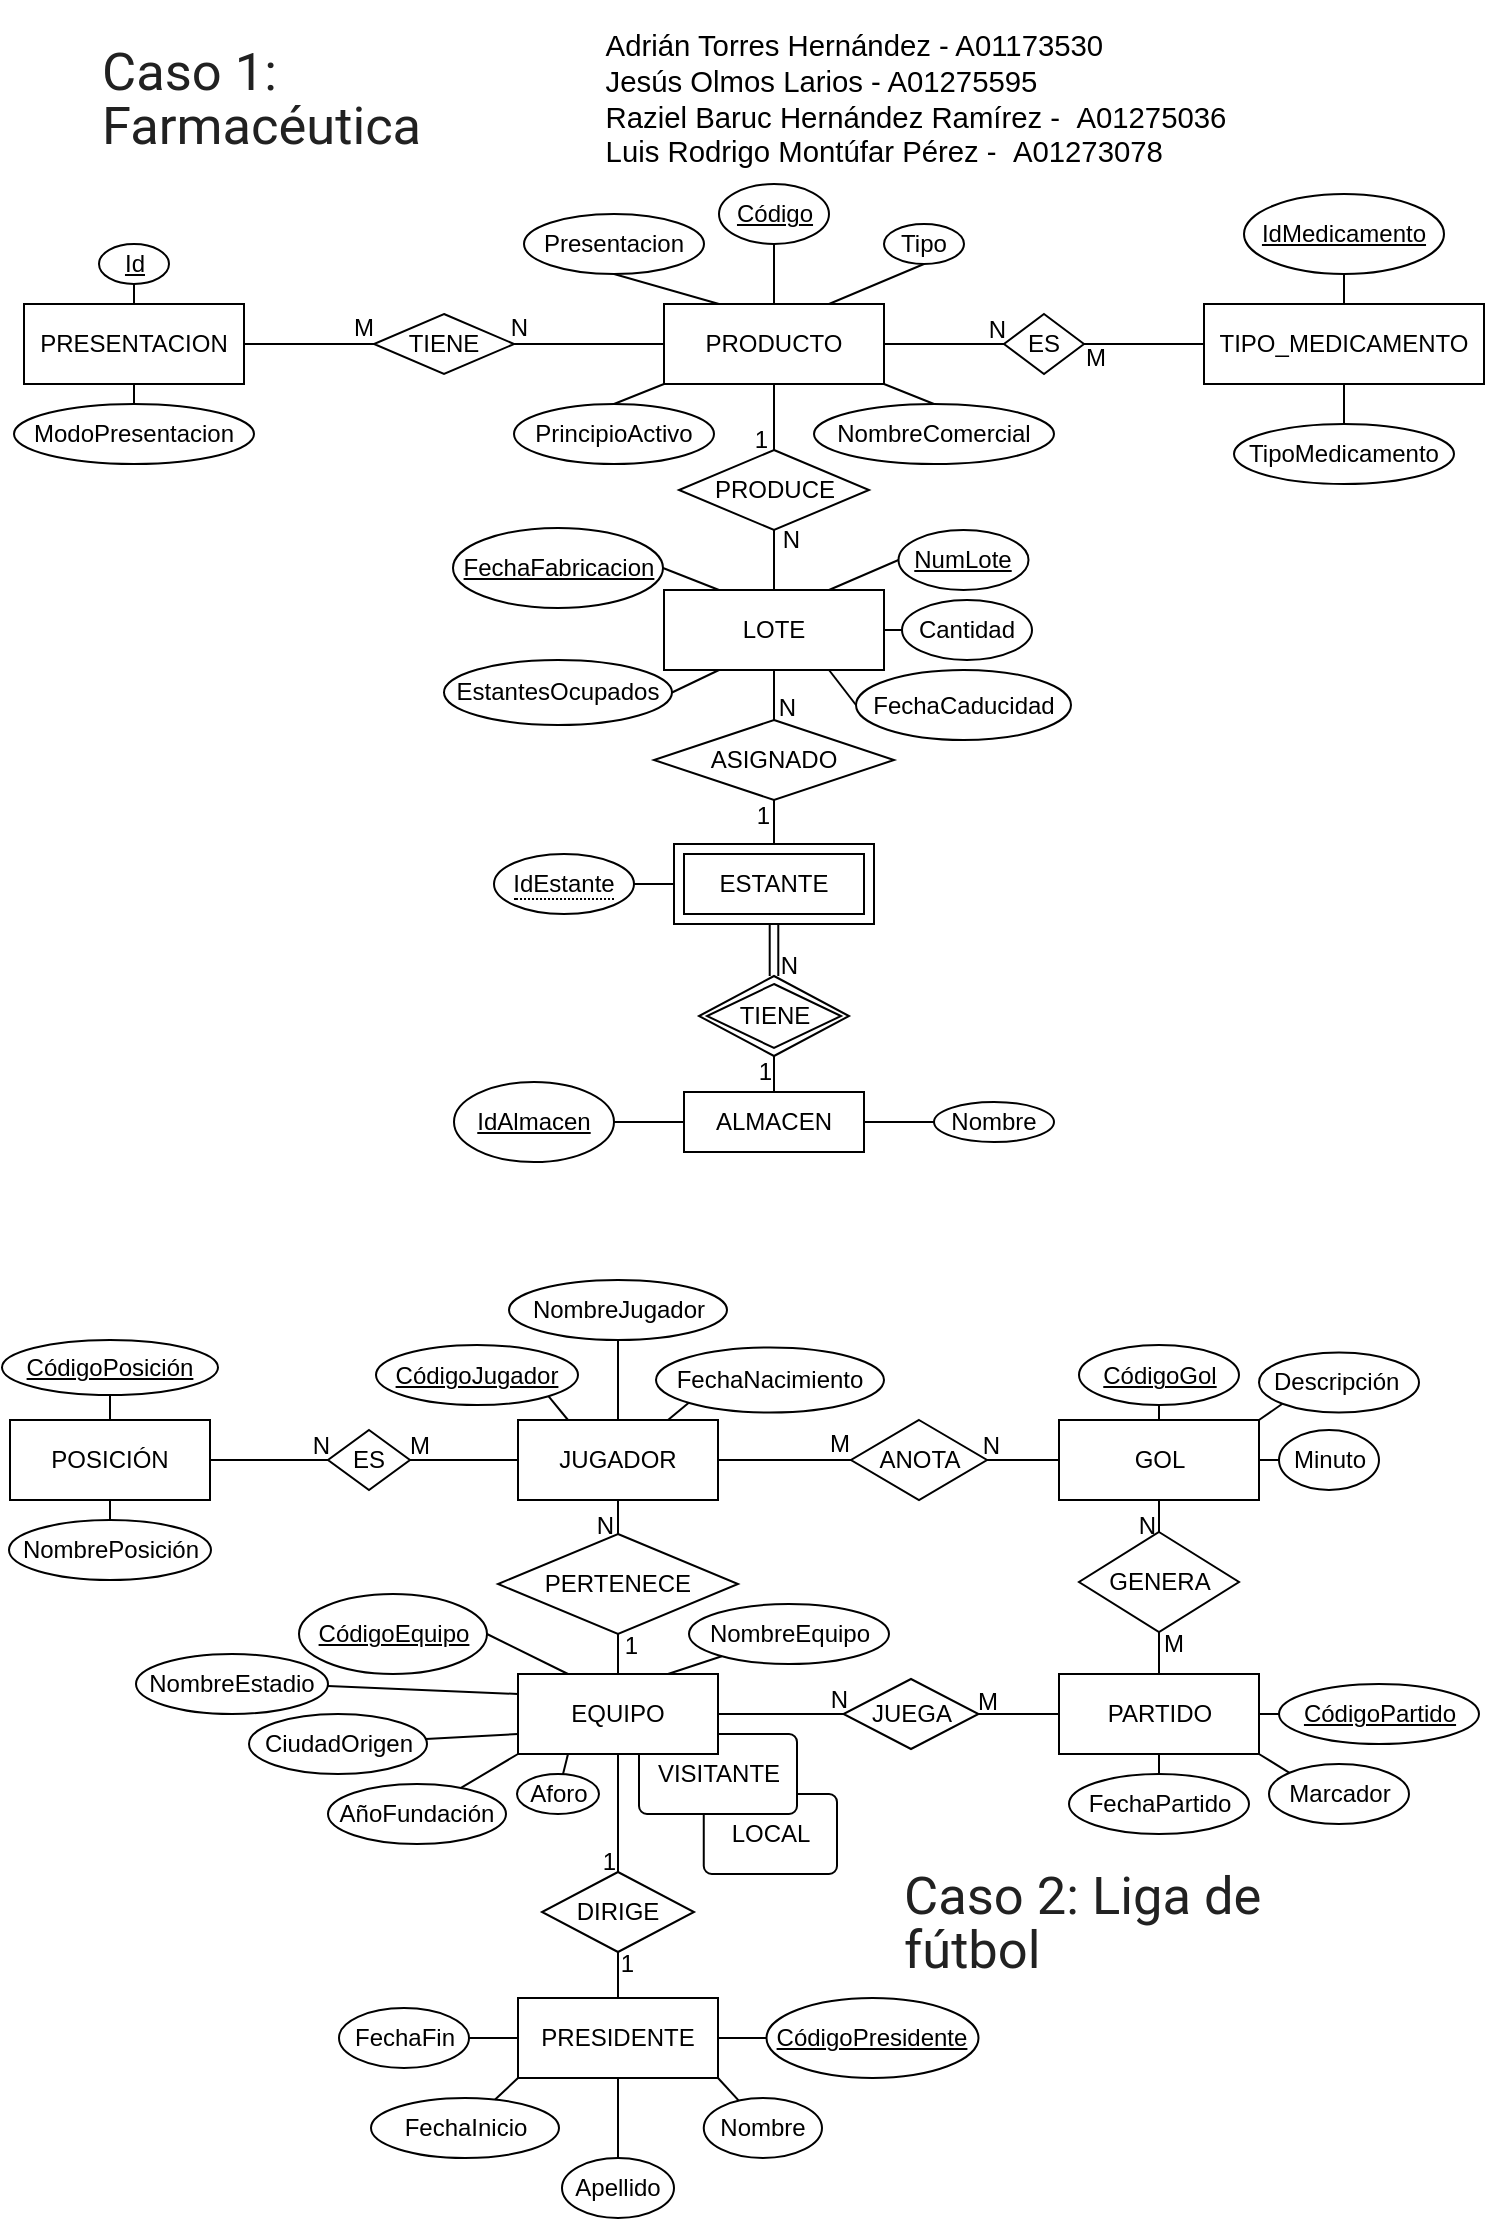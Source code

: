 <mxfile version="13.6.4" type="google"><diagram id="8RzpDoov2UgcV9FXRo8S" name="Page-1"><mxGraphModel dx="1038" dy="1668" grid="1" gridSize="10" guides="1" tooltips="1" connect="1" arrows="0" fold="1" page="1" pageScale="1" pageWidth="827" pageHeight="1169" math="0" shadow="0"><root><mxCell id="0"/><mxCell id="1" parent="0"/><mxCell id="X7XTIErCJnmXgpzxugfw-43" value="LOCAL" style="rounded=1;arcSize=10;whiteSpace=wrap;html=1;align=center;" parent="1" vertex="1"><mxGeometry x="390.88" y="-263" width="66.62" height="40" as="geometry"/></mxCell><mxCell id="X7XTIErCJnmXgpzxugfw-42" value="VISITANTE" style="rounded=1;arcSize=10;whiteSpace=wrap;html=1;align=center;" parent="1" vertex="1"><mxGeometry x="358.5" y="-293" width="79" height="40" as="geometry"/></mxCell><mxCell id="albP1lUsDx_Zmo5bZyzA-1" value="PRODUCTO" style="rounded=0;whiteSpace=wrap;html=1;" parent="1" vertex="1"><mxGeometry x="371" y="-1008" width="110" height="40" as="geometry"/></mxCell><mxCell id="albP1lUsDx_Zmo5bZyzA-2" value="LOTE" style="rounded=0;whiteSpace=wrap;html=1;" parent="1" vertex="1"><mxGeometry x="371" y="-865" width="110" height="40" as="geometry"/></mxCell><mxCell id="albP1lUsDx_Zmo5bZyzA-4" value="ALMACEN" style="rounded=0;whiteSpace=wrap;html=1;" parent="1" vertex="1"><mxGeometry x="381" y="-614" width="90" height="30" as="geometry"/></mxCell><mxCell id="albP1lUsDx_Zmo5bZyzA-5" value="Nombre" style="ellipse;whiteSpace=wrap;html=1;" parent="1" vertex="1"><mxGeometry x="506" y="-609" width="60" height="20" as="geometry"/></mxCell><mxCell id="4TUG1ZY0lkmwz1Xw8pVv-1" value="Código" style="ellipse;whiteSpace=wrap;html=1;align=center;fontStyle=4;" parent="1" vertex="1"><mxGeometry x="398.5" y="-1068" width="55" height="30" as="geometry"/></mxCell><mxCell id="4TUG1ZY0lkmwz1Xw8pVv-2" value="" style="endArrow=none;html=1;rounded=0;entryX=0.5;entryY=1;entryDx=0;entryDy=0;" parent="1" source="albP1lUsDx_Zmo5bZyzA-1" target="4TUG1ZY0lkmwz1Xw8pVv-1" edge="1"><mxGeometry relative="1" as="geometry"><mxPoint x="426" y="-1168" as="sourcePoint"/><mxPoint x="426" y="-1168" as="targetPoint"/></mxGeometry></mxCell><mxCell id="4TUG1ZY0lkmwz1Xw8pVv-3" value="Tipo" style="ellipse;whiteSpace=wrap;html=1;align=center;" parent="1" vertex="1"><mxGeometry x="481" y="-1048" width="40" height="20" as="geometry"/></mxCell><mxCell id="4TUG1ZY0lkmwz1Xw8pVv-5" value="" style="endArrow=none;html=1;rounded=0;entryX=0.75;entryY=0;entryDx=0;entryDy=0;exitX=0.5;exitY=1;exitDx=0;exitDy=0;exitPerimeter=0;" parent="1" source="4TUG1ZY0lkmwz1Xw8pVv-3" target="albP1lUsDx_Zmo5bZyzA-1" edge="1"><mxGeometry relative="1" as="geometry"><mxPoint x="501" y="-1018" as="sourcePoint"/><mxPoint x="661" y="-1018" as="targetPoint"/></mxGeometry></mxCell><mxCell id="4TUG1ZY0lkmwz1Xw8pVv-6" value="NombreComercial" style="ellipse;whiteSpace=wrap;html=1;align=center;" parent="1" vertex="1"><mxGeometry x="446" y="-958" width="120" height="30" as="geometry"/></mxCell><mxCell id="4TUG1ZY0lkmwz1Xw8pVv-7" value="PrincipioActivo" style="ellipse;whiteSpace=wrap;html=1;align=center;" parent="1" vertex="1"><mxGeometry x="296" y="-958" width="100" height="30" as="geometry"/></mxCell><mxCell id="4TUG1ZY0lkmwz1Xw8pVv-9" value="Presentacion" style="ellipse;whiteSpace=wrap;html=1;align=center;" parent="1" vertex="1"><mxGeometry x="301" y="-1053" width="90" height="30" as="geometry"/></mxCell><mxCell id="4TUG1ZY0lkmwz1Xw8pVv-11" value="" style="endArrow=none;html=1;rounded=0;exitX=0.5;exitY=1;exitDx=0;exitDy=0;entryX=0.25;entryY=0;entryDx=0;entryDy=0;" parent="1" source="4TUG1ZY0lkmwz1Xw8pVv-9" target="albP1lUsDx_Zmo5bZyzA-1" edge="1"><mxGeometry relative="1" as="geometry"><mxPoint x="301" y="-1008" as="sourcePoint"/><mxPoint x="461" y="-1008" as="targetPoint"/></mxGeometry></mxCell><mxCell id="albP1lUsDx_Zmo5bZyzA-8" value="FechaCaducidad" style="ellipse;whiteSpace=wrap;html=1;" parent="1" vertex="1"><mxGeometry x="467" y="-825" width="107.5" height="35" as="geometry"/></mxCell><mxCell id="4TUG1ZY0lkmwz1Xw8pVv-12" value="" style="endArrow=none;html=1;rounded=0;exitX=0.5;exitY=0;exitDx=0;exitDy=0;entryX=0;entryY=1;entryDx=0;entryDy=0;" parent="1" source="4TUG1ZY0lkmwz1Xw8pVv-7" target="albP1lUsDx_Zmo5bZyzA-1" edge="1"><mxGeometry relative="1" as="geometry"><mxPoint x="351" y="-828" as="sourcePoint"/><mxPoint x="511" y="-828" as="targetPoint"/></mxGeometry></mxCell><mxCell id="4TUG1ZY0lkmwz1Xw8pVv-13" value="" style="endArrow=none;html=1;rounded=0;entryX=0.5;entryY=0;entryDx=0;entryDy=0;exitX=1;exitY=1;exitDx=0;exitDy=0;" parent="1" source="albP1lUsDx_Zmo5bZyzA-1" target="4TUG1ZY0lkmwz1Xw8pVv-6" edge="1"><mxGeometry relative="1" as="geometry"><mxPoint x="481" y="-958" as="sourcePoint"/><mxPoint x="551" y="-858" as="targetPoint"/></mxGeometry></mxCell><mxCell id="4TUG1ZY0lkmwz1Xw8pVv-14" value="PRODUCE" style="shape=rhombus;perimeter=rhombusPerimeter;whiteSpace=wrap;html=1;align=center;" parent="1" vertex="1"><mxGeometry x="378.5" y="-935" width="95" height="40" as="geometry"/></mxCell><mxCell id="4TUG1ZY0lkmwz1Xw8pVv-15" value="" style="endArrow=none;html=1;rounded=0;exitX=0.5;exitY=1;exitDx=0;exitDy=0;entryX=0.5;entryY=0;entryDx=0;entryDy=0;" parent="1" source="albP1lUsDx_Zmo5bZyzA-1" target="4TUG1ZY0lkmwz1Xw8pVv-14" edge="1"><mxGeometry relative="1" as="geometry"><mxPoint x="621" y="-898" as="sourcePoint"/><mxPoint x="426" y="-928" as="targetPoint"/></mxGeometry></mxCell><mxCell id="4TUG1ZY0lkmwz1Xw8pVv-16" value="1" style="resizable=0;html=1;align=right;verticalAlign=bottom;" parent="4TUG1ZY0lkmwz1Xw8pVv-15" connectable="0" vertex="1"><mxGeometry x="1" relative="1" as="geometry"><mxPoint x="-3" y="3" as="offset"/></mxGeometry></mxCell><mxCell id="4TUG1ZY0lkmwz1Xw8pVv-17" value="" style="endArrow=none;html=1;rounded=0;exitX=0.5;exitY=0;exitDx=0;exitDy=0;entryX=0.5;entryY=1;entryDx=0;entryDy=0;" parent="1" source="albP1lUsDx_Zmo5bZyzA-2" target="4TUG1ZY0lkmwz1Xw8pVv-14" edge="1"><mxGeometry relative="1" as="geometry"><mxPoint x="341" y="-813" as="sourcePoint"/><mxPoint x="426" y="-890" as="targetPoint"/></mxGeometry></mxCell><mxCell id="4TUG1ZY0lkmwz1Xw8pVv-18" value="N" style="resizable=0;html=1;align=right;verticalAlign=bottom;" parent="4TUG1ZY0lkmwz1Xw8pVv-17" connectable="0" vertex="1"><mxGeometry x="1" relative="1" as="geometry"><mxPoint x="13" y="13.34" as="offset"/></mxGeometry></mxCell><mxCell id="4TUG1ZY0lkmwz1Xw8pVv-20" value="FechaFabricacion" style="ellipse;whiteSpace=wrap;html=1;align=center;fontStyle=4;" parent="1" vertex="1"><mxGeometry x="265.5" y="-896" width="105" height="40" as="geometry"/></mxCell><mxCell id="4TUG1ZY0lkmwz1Xw8pVv-21" value="NumLote" style="ellipse;whiteSpace=wrap;html=1;align=center;fontStyle=4;" parent="1" vertex="1"><mxGeometry x="488.25" y="-895" width="65" height="30" as="geometry"/></mxCell><mxCell id="4TUG1ZY0lkmwz1Xw8pVv-22" value="" style="endArrow=none;html=1;rounded=0;entryX=0.25;entryY=0;entryDx=0;entryDy=0;exitX=1;exitY=0.5;exitDx=0;exitDy=0;" parent="1" source="4TUG1ZY0lkmwz1Xw8pVv-20" target="albP1lUsDx_Zmo5bZyzA-2" edge="1"><mxGeometry relative="1" as="geometry"><mxPoint x="171" y="-895" as="sourcePoint"/><mxPoint x="331" y="-895" as="targetPoint"/></mxGeometry></mxCell><mxCell id="4TUG1ZY0lkmwz1Xw8pVv-23" value="" style="endArrow=none;html=1;rounded=0;entryX=0;entryY=0.5;entryDx=0;entryDy=0;exitX=0.75;exitY=0;exitDx=0;exitDy=0;" parent="1" source="albP1lUsDx_Zmo5bZyzA-2" target="4TUG1ZY0lkmwz1Xw8pVv-21" edge="1"><mxGeometry relative="1" as="geometry"><mxPoint x="221" y="-915" as="sourcePoint"/><mxPoint x="381" y="-915" as="targetPoint"/></mxGeometry></mxCell><mxCell id="4TUG1ZY0lkmwz1Xw8pVv-24" value="Cantidad" style="ellipse;whiteSpace=wrap;html=1;align=center;" parent="1" vertex="1"><mxGeometry x="490" y="-860" width="65" height="30" as="geometry"/></mxCell><mxCell id="4TUG1ZY0lkmwz1Xw8pVv-26" value="" style="endArrow=none;html=1;rounded=0;entryX=1;entryY=0.5;entryDx=0;entryDy=0;exitX=0;exitY=0.5;exitDx=0;exitDy=0;" parent="1" source="4TUG1ZY0lkmwz1Xw8pVv-24" target="albP1lUsDx_Zmo5bZyzA-2" edge="1"><mxGeometry relative="1" as="geometry"><mxPoint x="81" y="-815" as="sourcePoint"/><mxPoint x="241" y="-815" as="targetPoint"/></mxGeometry></mxCell><mxCell id="4TUG1ZY0lkmwz1Xw8pVv-27" value="" style="endArrow=none;html=1;rounded=0;exitX=0.75;exitY=1;exitDx=0;exitDy=0;entryX=0;entryY=0.5;entryDx=0;entryDy=0;" parent="1" source="albP1lUsDx_Zmo5bZyzA-2" target="albP1lUsDx_Zmo5bZyzA-8" edge="1"><mxGeometry relative="1" as="geometry"><mxPoint x="171" y="-765" as="sourcePoint"/><mxPoint x="541" y="-805" as="targetPoint"/></mxGeometry></mxCell><mxCell id="4TUG1ZY0lkmwz1Xw8pVv-28" value="ASIGNADO" style="shape=rhombus;perimeter=rhombusPerimeter;whiteSpace=wrap;html=1;align=center;" parent="1" vertex="1"><mxGeometry x="366" y="-800" width="120" height="40" as="geometry"/></mxCell><mxCell id="4TUG1ZY0lkmwz1Xw8pVv-31" value="" style="endArrow=none;html=1;rounded=0;strokeColor=#000000;exitX=0.5;exitY=0;exitDx=0;exitDy=0;entryX=0.5;entryY=1;entryDx=0;entryDy=0;" parent="1" source="albP1lUsDx_Zmo5bZyzA-4" target="4TUG1ZY0lkmwz1Xw8pVv-60" edge="1"><mxGeometry relative="1" as="geometry"><mxPoint x="251" y="-969" as="sourcePoint"/><mxPoint x="426" y="-709" as="targetPoint"/></mxGeometry></mxCell><mxCell id="4TUG1ZY0lkmwz1Xw8pVv-32" value="1" style="resizable=0;html=1;align=right;verticalAlign=bottom;" parent="4TUG1ZY0lkmwz1Xw8pVv-31" connectable="0" vertex="1"><mxGeometry x="1" relative="1" as="geometry"><mxPoint x="-1" y="16" as="offset"/></mxGeometry></mxCell><mxCell id="4TUG1ZY0lkmwz1Xw8pVv-33" value="" style="endArrow=none;html=1;rounded=0;strokeColor=#000000;entryX=0.5;entryY=0;entryDx=0;entryDy=0;exitX=0.5;exitY=1;exitDx=0;exitDy=0;" parent="1" source="albP1lUsDx_Zmo5bZyzA-2" target="4TUG1ZY0lkmwz1Xw8pVv-28" edge="1"><mxGeometry relative="1" as="geometry"><mxPoint x="141" y="-741" as="sourcePoint"/><mxPoint x="426" y="-791" as="targetPoint"/></mxGeometry></mxCell><mxCell id="4TUG1ZY0lkmwz1Xw8pVv-34" value="N" style="resizable=0;html=1;align=right;verticalAlign=bottom;" parent="4TUG1ZY0lkmwz1Xw8pVv-33" connectable="0" vertex="1"><mxGeometry x="1" relative="1" as="geometry"><mxPoint x="11" y="2" as="offset"/></mxGeometry></mxCell><mxCell id="albP1lUsDx_Zmo5bZyzA-13" value="" style="endArrow=none;html=1;entryX=1;entryY=0.5;entryDx=0;entryDy=0;exitX=0;exitY=0.5;exitDx=0;exitDy=0;" parent="1" source="albP1lUsDx_Zmo5bZyzA-5" target="albP1lUsDx_Zmo5bZyzA-4" edge="1"><mxGeometry width="50" height="50" relative="1" as="geometry"><mxPoint x="301" y="-609" as="sourcePoint"/><mxPoint x="351" y="-659" as="targetPoint"/></mxGeometry></mxCell><mxCell id="albP1lUsDx_Zmo5bZyzA-15" value="" style="endArrow=none;html=1;entryX=1;entryY=0.5;entryDx=0;entryDy=0;exitX=0;exitY=0.5;exitDx=0;exitDy=0;" parent="1" source="albP1lUsDx_Zmo5bZyzA-4" target="4TUG1ZY0lkmwz1Xw8pVv-35" edge="1"><mxGeometry width="50" height="50" relative="1" as="geometry"><mxPoint x="361" y="-599" as="sourcePoint"/><mxPoint x="571" y="-649" as="targetPoint"/></mxGeometry></mxCell><mxCell id="4TUG1ZY0lkmwz1Xw8pVv-35" value="IdAlmacen" style="ellipse;whiteSpace=wrap;html=1;align=center;fontStyle=4;" parent="1" vertex="1"><mxGeometry x="266" y="-619" width="80" height="40" as="geometry"/></mxCell><mxCell id="4TUG1ZY0lkmwz1Xw8pVv-36" value="" style="endArrow=none;html=1;rounded=0;strokeColor=#000000;entryX=0.25;entryY=1;entryDx=0;entryDy=0;exitX=1;exitY=0.5;exitDx=0;exitDy=0;" parent="1" source="4TUG1ZY0lkmwz1Xw8pVv-37" target="albP1lUsDx_Zmo5bZyzA-2" edge="1"><mxGeometry relative="1" as="geometry"><mxPoint x="291" y="-710" as="sourcePoint"/><mxPoint x="361" y="-715" as="targetPoint"/></mxGeometry></mxCell><mxCell id="4TUG1ZY0lkmwz1Xw8pVv-37" value="EstantesOcupados" style="ellipse;whiteSpace=wrap;html=1;align=center;" parent="1" vertex="1"><mxGeometry x="261" y="-830" width="114" height="32.5" as="geometry"/></mxCell><mxCell id="albP1lUsDx_Zmo5bZyzA-19" value="TIPO_MEDICAMENTO" style="rounded=0;whiteSpace=wrap;html=1;" parent="1" vertex="1"><mxGeometry x="641" y="-1008" width="140" height="40" as="geometry"/></mxCell><mxCell id="albP1lUsDx_Zmo5bZyzA-20" value="PRESENTACION" style="rounded=0;whiteSpace=wrap;html=1;" parent="1" vertex="1"><mxGeometry x="51" y="-1008" width="110" height="40" as="geometry"/></mxCell><mxCell id="4TUG1ZY0lkmwz1Xw8pVv-38" value="TIENE" style="shape=rhombus;perimeter=rhombusPerimeter;whiteSpace=wrap;html=1;align=center;" parent="1" vertex="1"><mxGeometry x="226" y="-1003" width="70" height="30" as="geometry"/></mxCell><mxCell id="4TUG1ZY0lkmwz1Xw8pVv-39" value="ES" style="shape=rhombus;perimeter=rhombusPerimeter;whiteSpace=wrap;html=1;align=center;" parent="1" vertex="1"><mxGeometry x="541" y="-1003" width="40" height="30" as="geometry"/></mxCell><mxCell id="4TUG1ZY0lkmwz1Xw8pVv-47" style="edgeStyle=none;rounded=0;orthogonalLoop=1;jettySize=auto;html=1;exitX=0.5;exitY=1;exitDx=0;exitDy=0;entryX=0.5;entryY=0;entryDx=0;entryDy=0;endArrow=none;endFill=0;strokeColor=#000000;" parent="1" source="4TUG1ZY0lkmwz1Xw8pVv-44" target="albP1lUsDx_Zmo5bZyzA-19" edge="1"><mxGeometry relative="1" as="geometry"/></mxCell><mxCell id="4TUG1ZY0lkmwz1Xw8pVv-44" value="IdMedicamento" style="ellipse;whiteSpace=wrap;html=1;align=center;fontStyle=4;" parent="1" vertex="1"><mxGeometry x="661" y="-1063" width="100" height="40" as="geometry"/></mxCell><mxCell id="4TUG1ZY0lkmwz1Xw8pVv-46" style="edgeStyle=none;rounded=0;orthogonalLoop=1;jettySize=auto;html=1;exitX=0.5;exitY=0;exitDx=0;exitDy=0;entryX=0.5;entryY=1;entryDx=0;entryDy=0;endArrow=none;endFill=0;strokeColor=#000000;" parent="1" source="4TUG1ZY0lkmwz1Xw8pVv-45" target="albP1lUsDx_Zmo5bZyzA-19" edge="1"><mxGeometry relative="1" as="geometry"/></mxCell><mxCell id="4TUG1ZY0lkmwz1Xw8pVv-45" value="TipoMedicamento" style="ellipse;whiteSpace=wrap;html=1;align=center;" parent="1" vertex="1"><mxGeometry x="656" y="-948" width="110" height="30" as="geometry"/></mxCell><mxCell id="4TUG1ZY0lkmwz1Xw8pVv-48" value="" style="endArrow=none;html=1;rounded=0;strokeColor=#000000;exitX=1;exitY=0.5;exitDx=0;exitDy=0;entryX=0;entryY=0.5;entryDx=0;entryDy=0;" parent="1" source="albP1lUsDx_Zmo5bZyzA-1" target="4TUG1ZY0lkmwz1Xw8pVv-39" edge="1"><mxGeometry relative="1" as="geometry"><mxPoint x="531" y="-1058" as="sourcePoint"/><mxPoint x="691" y="-1058" as="targetPoint"/></mxGeometry></mxCell><mxCell id="4TUG1ZY0lkmwz1Xw8pVv-49" value="N" style="resizable=0;html=1;align=right;verticalAlign=bottom;" parent="4TUG1ZY0lkmwz1Xw8pVv-48" connectable="0" vertex="1"><mxGeometry x="1" relative="1" as="geometry"><mxPoint x="1" y="1" as="offset"/></mxGeometry></mxCell><mxCell id="4TUG1ZY0lkmwz1Xw8pVv-50" value="" style="endArrow=none;html=1;rounded=0;strokeColor=#000000;entryX=1;entryY=0.5;entryDx=0;entryDy=0;exitX=0;exitY=0.5;exitDx=0;exitDy=0;" parent="1" source="albP1lUsDx_Zmo5bZyzA-19" target="4TUG1ZY0lkmwz1Xw8pVv-39" edge="1"><mxGeometry relative="1" as="geometry"><mxPoint x="581" y="-888" as="sourcePoint"/><mxPoint x="741" y="-888" as="targetPoint"/></mxGeometry></mxCell><mxCell id="4TUG1ZY0lkmwz1Xw8pVv-51" value="M" style="resizable=0;html=1;align=right;verticalAlign=bottom;" parent="4TUG1ZY0lkmwz1Xw8pVv-50" connectable="0" vertex="1"><mxGeometry x="1" relative="1" as="geometry"><mxPoint x="11" y="15" as="offset"/></mxGeometry></mxCell><mxCell id="4TUG1ZY0lkmwz1Xw8pVv-59" style="edgeStyle=none;rounded=0;orthogonalLoop=1;jettySize=auto;html=1;exitX=0.5;exitY=1;exitDx=0;exitDy=0;entryX=0.5;entryY=0;entryDx=0;entryDy=0;endArrow=none;endFill=0;strokeColor=#000000;" parent="1" source="4TUG1ZY0lkmwz1Xw8pVv-52" target="albP1lUsDx_Zmo5bZyzA-20" edge="1"><mxGeometry relative="1" as="geometry"/></mxCell><mxCell id="4TUG1ZY0lkmwz1Xw8pVv-52" value="Id" style="ellipse;whiteSpace=wrap;html=1;align=center;fontStyle=4;" parent="1" vertex="1"><mxGeometry x="88.5" y="-1038" width="35" height="20" as="geometry"/></mxCell><mxCell id="4TUG1ZY0lkmwz1Xw8pVv-58" style="edgeStyle=none;rounded=0;orthogonalLoop=1;jettySize=auto;html=1;exitX=0.5;exitY=0;exitDx=0;exitDy=0;entryX=0.5;entryY=1;entryDx=0;entryDy=0;endArrow=none;endFill=0;strokeColor=#000000;" parent="1" source="4TUG1ZY0lkmwz1Xw8pVv-53" target="albP1lUsDx_Zmo5bZyzA-20" edge="1"><mxGeometry relative="1" as="geometry"/></mxCell><mxCell id="4TUG1ZY0lkmwz1Xw8pVv-53" value="ModoPresentacion" style="ellipse;whiteSpace=wrap;html=1;align=center;" parent="1" vertex="1"><mxGeometry x="46" y="-958" width="120" height="30" as="geometry"/></mxCell><mxCell id="4TUG1ZY0lkmwz1Xw8pVv-54" value="" style="endArrow=none;html=1;rounded=0;strokeColor=#000000;exitX=1;exitY=0.5;exitDx=0;exitDy=0;entryX=0;entryY=0.5;entryDx=0;entryDy=0;" parent="1" source="albP1lUsDx_Zmo5bZyzA-20" target="4TUG1ZY0lkmwz1Xw8pVv-38" edge="1"><mxGeometry relative="1" as="geometry"><mxPoint x="191" y="-1058" as="sourcePoint"/><mxPoint x="351" y="-1058" as="targetPoint"/></mxGeometry></mxCell><mxCell id="4TUG1ZY0lkmwz1Xw8pVv-55" value="M" style="resizable=0;html=1;align=right;verticalAlign=bottom;" parent="4TUG1ZY0lkmwz1Xw8pVv-54" connectable="0" vertex="1"><mxGeometry x="1" relative="1" as="geometry"/></mxCell><mxCell id="4TUG1ZY0lkmwz1Xw8pVv-56" value="" style="endArrow=none;html=1;rounded=0;strokeColor=#000000;entryX=1;entryY=0.5;entryDx=0;entryDy=0;exitX=0;exitY=0.5;exitDx=0;exitDy=0;" parent="1" source="albP1lUsDx_Zmo5bZyzA-1" target="4TUG1ZY0lkmwz1Xw8pVv-38" edge="1"><mxGeometry relative="1" as="geometry"><mxPoint x="151" y="-878" as="sourcePoint"/><mxPoint x="311" y="-878" as="targetPoint"/></mxGeometry></mxCell><mxCell id="4TUG1ZY0lkmwz1Xw8pVv-57" value="N" style="resizable=0;html=1;align=right;verticalAlign=bottom;" parent="4TUG1ZY0lkmwz1Xw8pVv-56" connectable="0" vertex="1"><mxGeometry x="1" relative="1" as="geometry"><mxPoint x="7" as="offset"/></mxGeometry></mxCell><mxCell id="4TUG1ZY0lkmwz1Xw8pVv-60" value="TIENE" style="shape=rhombus;double=1;perimeter=rhombusPerimeter;whiteSpace=wrap;html=1;align=center;" parent="1" vertex="1"><mxGeometry x="388.5" y="-672" width="75" height="40" as="geometry"/></mxCell><mxCell id="4TUG1ZY0lkmwz1Xw8pVv-61" value="ESTANTE" style="shape=ext;margin=3;double=1;whiteSpace=wrap;html=1;align=center;" parent="1" vertex="1"><mxGeometry x="376" y="-738" width="100" height="40" as="geometry"/></mxCell><mxCell id="4TUG1ZY0lkmwz1Xw8pVv-62" value="" style="shape=link;html=1;rounded=0;endArrow=none;endFill=0;strokeColor=#000000;width=-4.286;entryX=0.5;entryY=0;entryDx=0;entryDy=0;exitX=0.5;exitY=1;exitDx=0;exitDy=0;" parent="1" source="4TUG1ZY0lkmwz1Xw8pVv-61" target="4TUG1ZY0lkmwz1Xw8pVv-60" edge="1"><mxGeometry relative="1" as="geometry"><mxPoint x="291" y="-719" as="sourcePoint"/><mxPoint x="451" y="-719" as="targetPoint"/></mxGeometry></mxCell><mxCell id="4TUG1ZY0lkmwz1Xw8pVv-63" value="N" style="resizable=0;html=1;align=right;verticalAlign=bottom;" parent="4TUG1ZY0lkmwz1Xw8pVv-62" connectable="0" vertex="1"><mxGeometry x="1" relative="1" as="geometry"><mxPoint x="12" y="3" as="offset"/></mxGeometry></mxCell><mxCell id="4TUG1ZY0lkmwz1Xw8pVv-65" style="edgeStyle=none;rounded=0;orthogonalLoop=1;jettySize=auto;html=1;exitX=1;exitY=0.5;exitDx=0;exitDy=0;entryX=0;entryY=0.5;entryDx=0;entryDy=0;endArrow=none;endFill=0;strokeColor=#000000;" parent="1" source="4TUG1ZY0lkmwz1Xw8pVv-64" target="4TUG1ZY0lkmwz1Xw8pVv-61" edge="1"><mxGeometry relative="1" as="geometry"/></mxCell><mxCell id="4TUG1ZY0lkmwz1Xw8pVv-64" value="&lt;span style=&quot;border-bottom: 1px dotted&quot;&gt;IdEstante&lt;/span&gt;" style="ellipse;whiteSpace=wrap;html=1;align=center;" parent="1" vertex="1"><mxGeometry x="286" y="-733" width="70" height="30" as="geometry"/></mxCell><mxCell id="4TUG1ZY0lkmwz1Xw8pVv-66" value="" style="endArrow=none;html=1;rounded=0;strokeColor=#000000;entryX=0.5;entryY=1;entryDx=0;entryDy=0;exitX=0.5;exitY=0;exitDx=0;exitDy=0;" parent="1" source="4TUG1ZY0lkmwz1Xw8pVv-61" target="4TUG1ZY0lkmwz1Xw8pVv-28" edge="1"><mxGeometry relative="1" as="geometry"><mxPoint x="211" y="-711" as="sourcePoint"/><mxPoint x="371" y="-711" as="targetPoint"/></mxGeometry></mxCell><mxCell id="4TUG1ZY0lkmwz1Xw8pVv-67" value="1" style="resizable=0;html=1;align=right;verticalAlign=bottom;" parent="4TUG1ZY0lkmwz1Xw8pVv-66" connectable="0" vertex="1"><mxGeometry x="1" relative="1" as="geometry"><mxPoint x="-2" y="16" as="offset"/></mxGeometry></mxCell><mxCell id="bKbO9nr1Ho3Sxw-mUZDb-1" value="&lt;h5 style=&quot;box-sizing: inherit ; font-weight: 400 ; line-height: 27.06px ; font-size: 1.64rem ; margin: 0.82rem 0px 0.656rem ; color: rgba(0 , 0 , 0 , 0.87) ; font-family: &amp;#34;roboto&amp;#34; , sans-serif ; text-align: left&quot;&gt;&lt;span style=&quot;box-sizing: inherit&quot;&gt;Caso 1: Farmacéutica&lt;/span&gt;&lt;/h5&gt;&lt;div&gt;&lt;span style=&quot;box-sizing: inherit&quot;&gt;&lt;br&gt;&lt;/span&gt;&lt;/div&gt;" style="text;html=1;strokeColor=none;fillColor=none;align=center;verticalAlign=middle;whiteSpace=wrap;rounded=0;" parent="1" vertex="1"><mxGeometry x="88.5" y="-1140" width="252.5" height="70" as="geometry"/></mxCell><mxCell id="bKbO9nr1Ho3Sxw-mUZDb-2" value="&lt;h5 style=&quot;box-sizing: inherit ; font-weight: 400 ; line-height: 27.06px ; font-size: 1.64rem ; margin: 0.82rem 0px 0.656rem ; color: rgba(0 , 0 , 0 , 0.87) ; font-family: &amp;#34;roboto&amp;#34; , sans-serif ; text-align: left&quot;&gt;&lt;span style=&quot;box-sizing: inherit&quot;&gt;Caso 2: Liga de fútbol&lt;/span&gt;&lt;/h5&gt;&lt;div&gt;&lt;span style=&quot;box-sizing: inherit&quot;&gt;&lt;br&gt;&lt;/span&gt;&lt;/div&gt;" style="text;html=1;strokeColor=none;fillColor=none;align=center;verticalAlign=middle;whiteSpace=wrap;rounded=0;" parent="1" vertex="1"><mxGeometry x="490" y="-238" width="200" height="90" as="geometry"/></mxCell><mxCell id="bKbO9nr1Ho3Sxw-mUZDb-3" value="&lt;div style=&quot;text-align: justify&quot;&gt;&lt;span style=&quot;background-color: transparent ; font-family: &amp;#34;arial&amp;#34; ; font-size: 11pt&quot;&gt;Adrián Torres Hernández - A01173530&lt;/span&gt;&lt;/div&gt;&lt;span id=&quot;docs-internal-guid-35793b9d-7fff-d126-7cf9-952538b5cbe7&quot;&gt;&lt;div style=&quot;text-align: justify&quot;&gt;&lt;span style=&quot;background-color: transparent ; font-family: &amp;#34;arial&amp;#34; ; font-size: 11pt&quot;&gt;Jesús Olmos Larios - A01275595&lt;/span&gt;&lt;/div&gt;&lt;span style=&quot;font-size: 11pt ; font-family: &amp;#34;arial&amp;#34; ; background-color: transparent ; vertical-align: baseline&quot;&gt;&lt;div style=&quot;text-align: justify&quot;&gt;&lt;span style=&quot;background-color: transparent ; font-size: 11pt&quot;&gt;Raziel Baruc Hernández Ramírez -&amp;nbsp;&amp;nbsp;A01275036&lt;/span&gt;&lt;/div&gt;&lt;div style=&quot;text-align: justify&quot;&gt;&lt;span style=&quot;background-color: transparent ; font-size: 11pt&quot;&gt;Luis Rodrigo Montúfar Pérez -&amp;nbsp;&amp;nbsp;A01273078&amp;nbsp;&amp;nbsp;&lt;/span&gt;&lt;/div&gt;&lt;/span&gt;&lt;/span&gt;" style="text;html=1;strokeColor=none;fillColor=none;align=center;verticalAlign=middle;whiteSpace=wrap;rounded=0;" parent="1" vertex="1"><mxGeometry x="280" y="-1160" width="434" height="100" as="geometry"/></mxCell><mxCell id="bKbO9nr1Ho3Sxw-mUZDb-5" value="JUGADOR" style="whiteSpace=wrap;html=1;align=center;" parent="1" vertex="1"><mxGeometry x="298" y="-450" width="100" height="40" as="geometry"/></mxCell><mxCell id="bKbO9nr1Ho3Sxw-mUZDb-6" value="PARTIDO" style="whiteSpace=wrap;html=1;align=center;" parent="1" vertex="1"><mxGeometry x="568.5" y="-323" width="100" height="40" as="geometry"/></mxCell><mxCell id="bKbO9nr1Ho3Sxw-mUZDb-7" value="PRESIDENTE" style="whiteSpace=wrap;html=1;align=center;" parent="1" vertex="1"><mxGeometry x="298" y="-161" width="100" height="40" as="geometry"/></mxCell><mxCell id="bKbO9nr1Ho3Sxw-mUZDb-8" value="EQUIPO" style="whiteSpace=wrap;html=1;align=center;" parent="1" vertex="1"><mxGeometry x="298" y="-323" width="100" height="40" as="geometry"/></mxCell><mxCell id="X7XTIErCJnmXgpzxugfw-1" value="NombreJugador" style="ellipse;whiteSpace=wrap;html=1;align=center;" parent="1" vertex="1"><mxGeometry x="293.5" y="-520" width="109" height="30" as="geometry"/></mxCell><mxCell id="X7XTIErCJnmXgpzxugfw-2" value="FechaNacimiento" style="ellipse;whiteSpace=wrap;html=1;align=center;" parent="1" vertex="1"><mxGeometry x="367" y="-486.25" width="114" height="32.5" as="geometry"/></mxCell><mxCell id="X7XTIErCJnmXgpzxugfw-3" value="POSICIÓN" style="whiteSpace=wrap;html=1;align=center;" parent="1" vertex="1"><mxGeometry x="44" y="-450" width="100" height="40" as="geometry"/></mxCell><mxCell id="X7XTIErCJnmXgpzxugfw-4" value="ES" style="shape=rhombus;perimeter=rhombusPerimeter;whiteSpace=wrap;html=1;align=center;" parent="1" vertex="1"><mxGeometry x="203" y="-445" width="41" height="30" as="geometry"/></mxCell><mxCell id="bKbO9nr1Ho3Sxw-mUZDb-9" value="GOL" style="whiteSpace=wrap;html=1;align=center;" parent="1" vertex="1"><mxGeometry x="568.5" y="-450" width="100" height="40" as="geometry"/></mxCell><mxCell id="X7XTIErCJnmXgpzxugfw-5" value="" style="endArrow=none;html=1;rounded=0;entryX=0;entryY=0.5;entryDx=0;entryDy=0;exitX=1;exitY=0.5;exitDx=0;exitDy=0;" parent="1" source="X7XTIErCJnmXgpzxugfw-3" target="X7XTIErCJnmXgpzxugfw-4" edge="1"><mxGeometry relative="1" as="geometry"><mxPoint x="108" y="-370" as="sourcePoint"/><mxPoint x="268" y="-370" as="targetPoint"/></mxGeometry></mxCell><mxCell id="X7XTIErCJnmXgpzxugfw-6" value="N" style="resizable=0;html=1;align=right;verticalAlign=bottom;" parent="X7XTIErCJnmXgpzxugfw-5" connectable="0" vertex="1"><mxGeometry x="1" relative="1" as="geometry"><mxPoint x="1" y="1" as="offset"/></mxGeometry></mxCell><mxCell id="X7XTIErCJnmXgpzxugfw-9" value="" style="endArrow=none;html=1;rounded=0;entryX=1;entryY=0.5;entryDx=0;entryDy=0;exitX=0;exitY=0.5;exitDx=0;exitDy=0;" parent="1" source="bKbO9nr1Ho3Sxw-mUZDb-5" target="X7XTIErCJnmXgpzxugfw-4" edge="1"><mxGeometry relative="1" as="geometry"><mxPoint x="118" y="-390" as="sourcePoint"/><mxPoint x="278" y="-390" as="targetPoint"/></mxGeometry></mxCell><mxCell id="X7XTIErCJnmXgpzxugfw-10" value="M" style="resizable=0;html=1;align=right;verticalAlign=bottom;" parent="X7XTIErCJnmXgpzxugfw-9" connectable="0" vertex="1"><mxGeometry x="1" relative="1" as="geometry"><mxPoint x="10" y="1" as="offset"/></mxGeometry></mxCell><mxCell id="X7XTIErCJnmXgpzxugfw-11" value="CódigoJugador" style="ellipse;whiteSpace=wrap;html=1;align=center;fontStyle=4;" parent="1" vertex="1"><mxGeometry x="227" y="-487.5" width="101" height="30" as="geometry"/></mxCell><mxCell id="X7XTIErCJnmXgpzxugfw-13" value="" style="endArrow=none;html=1;rounded=0;entryX=1;entryY=1;entryDx=0;entryDy=0;exitX=0.25;exitY=0;exitDx=0;exitDy=0;" parent="1" source="bKbO9nr1Ho3Sxw-mUZDb-5" target="X7XTIErCJnmXgpzxugfw-11" edge="1"><mxGeometry relative="1" as="geometry"><mxPoint x="128" y="-320" as="sourcePoint"/><mxPoint x="288" y="-320" as="targetPoint"/></mxGeometry></mxCell><mxCell id="X7XTIErCJnmXgpzxugfw-14" value="" style="endArrow=none;html=1;rounded=0;entryX=0.5;entryY=1;entryDx=0;entryDy=0;exitX=0.5;exitY=0;exitDx=0;exitDy=0;" parent="1" source="bKbO9nr1Ho3Sxw-mUZDb-5" target="X7XTIErCJnmXgpzxugfw-1" edge="1"><mxGeometry relative="1" as="geometry"><mxPoint x="258" y="-370" as="sourcePoint"/><mxPoint x="418" y="-370" as="targetPoint"/></mxGeometry></mxCell><mxCell id="X7XTIErCJnmXgpzxugfw-15" value="" style="endArrow=none;html=1;rounded=0;entryX=0;entryY=1;entryDx=0;entryDy=0;exitX=0.75;exitY=0;exitDx=0;exitDy=0;" parent="1" source="bKbO9nr1Ho3Sxw-mUZDb-5" target="X7XTIErCJnmXgpzxugfw-2" edge="1"><mxGeometry relative="1" as="geometry"><mxPoint x="198" y="-370" as="sourcePoint"/><mxPoint x="358" y="-370" as="targetPoint"/></mxGeometry></mxCell><mxCell id="bKbO9nr1Ho3Sxw-mUZDb-12" value="NombreEquipo" style="ellipse;whiteSpace=wrap;html=1;align=center;" parent="1" vertex="1"><mxGeometry x="383.5" y="-358" width="100" height="30" as="geometry"/></mxCell><mxCell id="bKbO9nr1Ho3Sxw-mUZDb-13" value="NombreEstadio" style="ellipse;whiteSpace=wrap;html=1;align=center;" parent="1" vertex="1"><mxGeometry x="107" y="-333" width="96" height="30" as="geometry"/></mxCell><mxCell id="bKbO9nr1Ho3Sxw-mUZDb-14" value="AñoFundación" style="ellipse;whiteSpace=wrap;html=1;align=center;" parent="1" vertex="1"><mxGeometry x="203" y="-268" width="89" height="30" as="geometry"/></mxCell><mxCell id="X7XTIErCJnmXgpzxugfw-16" value="PERTENECE" style="shape=rhombus;perimeter=rhombusPerimeter;whiteSpace=wrap;html=1;align=center;" parent="1" vertex="1"><mxGeometry x="288" y="-393" width="120" height="50" as="geometry"/></mxCell><mxCell id="X7XTIErCJnmXgpzxugfw-17" value="" style="endArrow=none;html=1;rounded=0;exitX=0.5;exitY=0;exitDx=0;exitDy=0;entryX=0.5;entryY=1;entryDx=0;entryDy=0;" parent="1" source="bKbO9nr1Ho3Sxw-mUZDb-8" target="X7XTIErCJnmXgpzxugfw-16" edge="1"><mxGeometry relative="1" as="geometry"><mxPoint x="98" y="-369" as="sourcePoint"/><mxPoint x="348" y="-340" as="targetPoint"/></mxGeometry></mxCell><mxCell id="X7XTIErCJnmXgpzxugfw-18" value="1" style="resizable=0;html=1;align=right;verticalAlign=bottom;" parent="X7XTIErCJnmXgpzxugfw-17" connectable="0" vertex="1"><mxGeometry x="1" relative="1" as="geometry"><mxPoint x="10" y="14" as="offset"/></mxGeometry></mxCell><mxCell id="X7XTIErCJnmXgpzxugfw-19" value="" style="endArrow=none;html=1;rounded=0;entryX=0.5;entryY=0;entryDx=0;entryDy=0;exitX=0.5;exitY=1;exitDx=0;exitDy=0;" parent="1" source="bKbO9nr1Ho3Sxw-mUZDb-5" target="X7XTIErCJnmXgpzxugfw-16" edge="1"><mxGeometry relative="1" as="geometry"><mxPoint x="346" y="-405" as="sourcePoint"/><mxPoint x="346" y="-388" as="targetPoint"/></mxGeometry></mxCell><mxCell id="X7XTIErCJnmXgpzxugfw-20" value="N" style="resizable=0;html=1;align=right;verticalAlign=bottom;" parent="X7XTIErCJnmXgpzxugfw-19" connectable="0" vertex="1"><mxGeometry x="1" relative="1" as="geometry"><mxPoint x="-2" y="4" as="offset"/></mxGeometry></mxCell><mxCell id="bKbO9nr1Ho3Sxw-mUZDb-15" value="Aforo" style="ellipse;whiteSpace=wrap;html=1;align=center;" parent="1" vertex="1"><mxGeometry x="297.5" y="-273" width="41" height="20" as="geometry"/></mxCell><mxCell id="bKbO9nr1Ho3Sxw-mUZDb-17" value="CiudadOrigen" style="ellipse;whiteSpace=wrap;html=1;align=center;" parent="1" vertex="1"><mxGeometry x="163.5" y="-303" width="89" height="30" as="geometry"/></mxCell><mxCell id="bKbO9nr1Ho3Sxw-mUZDb-18" value="&lt;u&gt;CódigoEquipo&lt;/u&gt;" style="ellipse;whiteSpace=wrap;html=1;align=center;" parent="1" vertex="1"><mxGeometry x="188.5" y="-363" width="94" height="40" as="geometry"/></mxCell><mxCell id="X7XTIErCJnmXgpzxugfw-21" value="NombrePosición" style="ellipse;whiteSpace=wrap;html=1;align=center;" parent="1" vertex="1"><mxGeometry x="43.5" y="-400" width="101" height="30" as="geometry"/></mxCell><mxCell id="bKbO9nr1Ho3Sxw-mUZDb-19" value="FechaPartido" style="ellipse;whiteSpace=wrap;html=1;align=center;" parent="1" vertex="1"><mxGeometry x="573.5" y="-273" width="90" height="30" as="geometry"/></mxCell><mxCell id="X7XTIErCJnmXgpzxugfw-22" value="CódigoPosición" style="ellipse;whiteSpace=wrap;html=1;align=center;fontStyle=4;" parent="1" vertex="1"><mxGeometry x="40" y="-490" width="108" height="27.5" as="geometry"/></mxCell><mxCell id="X7XTIErCJnmXgpzxugfw-23" value="" style="endArrow=none;html=1;rounded=0;entryX=0.5;entryY=0;entryDx=0;entryDy=0;exitX=0.5;exitY=1;exitDx=0;exitDy=0;" parent="1" source="X7XTIErCJnmXgpzxugfw-3" target="X7XTIErCJnmXgpzxugfw-21" edge="1"><mxGeometry relative="1" as="geometry"><mxPoint x="-122" y="-360" as="sourcePoint"/><mxPoint x="38" y="-360" as="targetPoint"/></mxGeometry></mxCell><mxCell id="X7XTIErCJnmXgpzxugfw-24" value="" style="endArrow=none;html=1;rounded=0;entryX=0.5;entryY=1;entryDx=0;entryDy=0;exitX=0.5;exitY=0;exitDx=0;exitDy=0;" parent="1" source="X7XTIErCJnmXgpzxugfw-3" target="X7XTIErCJnmXgpzxugfw-22" edge="1"><mxGeometry relative="1" as="geometry"><mxPoint x="-92" y="-400" as="sourcePoint"/><mxPoint x="68" y="-400" as="targetPoint"/></mxGeometry></mxCell><mxCell id="bKbO9nr1Ho3Sxw-mUZDb-20" value="Marcador" style="ellipse;whiteSpace=wrap;html=1;align=center;" parent="1" vertex="1"><mxGeometry x="673.5" y="-278" width="70" height="30" as="geometry"/></mxCell><mxCell id="bKbO9nr1Ho3Sxw-mUZDb-22" value="&lt;u&gt;CódigoPartido&lt;/u&gt;" style="ellipse;whiteSpace=wrap;html=1;align=center;" parent="1" vertex="1"><mxGeometry x="678.5" y="-318" width="100" height="30" as="geometry"/></mxCell><mxCell id="X7XTIErCJnmXgpzxugfw-25" value="" style="endArrow=none;html=1;rounded=0;entryX=1;entryY=0.5;entryDx=0;entryDy=0;exitX=0.25;exitY=0;exitDx=0;exitDy=0;" parent="1" source="bKbO9nr1Ho3Sxw-mUZDb-8" target="bKbO9nr1Ho3Sxw-mUZDb-18" edge="1"><mxGeometry relative="1" as="geometry"><mxPoint x="98" y="-293" as="sourcePoint"/><mxPoint x="258" y="-293" as="targetPoint"/></mxGeometry></mxCell><mxCell id="X7XTIErCJnmXgpzxugfw-26" value="" style="endArrow=none;html=1;rounded=0;entryX=0.75;entryY=0;entryDx=0;entryDy=0;" parent="1" source="bKbO9nr1Ho3Sxw-mUZDb-12" target="bKbO9nr1Ho3Sxw-mUZDb-8" edge="1"><mxGeometry relative="1" as="geometry"><mxPoint x="290" y="-338" as="sourcePoint"/><mxPoint x="290" y="-338" as="targetPoint"/></mxGeometry></mxCell><mxCell id="X7XTIErCJnmXgpzxugfw-27" value="" style="endArrow=none;html=1;rounded=0;entryX=0;entryY=0.75;entryDx=0;entryDy=0;" parent="1" source="bKbO9nr1Ho3Sxw-mUZDb-17" target="bKbO9nr1Ho3Sxw-mUZDb-8" edge="1"><mxGeometry relative="1" as="geometry"><mxPoint x="233" y="-278" as="sourcePoint"/><mxPoint x="393" y="-278" as="targetPoint"/></mxGeometry></mxCell><mxCell id="X7XTIErCJnmXgpzxugfw-28" value="" style="endArrow=none;html=1;rounded=0;entryX=0;entryY=0.25;entryDx=0;entryDy=0;exitX=1;exitY=0.532;exitDx=0;exitDy=0;exitPerimeter=0;" parent="1" source="bKbO9nr1Ho3Sxw-mUZDb-13" target="bKbO9nr1Ho3Sxw-mUZDb-8" edge="1"><mxGeometry relative="1" as="geometry"><mxPoint x="200" y="-318" as="sourcePoint"/><mxPoint x="292" y="-278" as="targetPoint"/></mxGeometry></mxCell><mxCell id="X7XTIErCJnmXgpzxugfw-29" value="" style="endArrow=none;html=1;rounded=0;entryX=0;entryY=1;entryDx=0;entryDy=0;" parent="1" source="bKbO9nr1Ho3Sxw-mUZDb-14" target="bKbO9nr1Ho3Sxw-mUZDb-8" edge="1"><mxGeometry relative="1" as="geometry"><mxPoint x="286" y="-403" as="sourcePoint"/><mxPoint x="286" y="-403" as="targetPoint"/></mxGeometry></mxCell><mxCell id="X7XTIErCJnmXgpzxugfw-30" value="" style="endArrow=none;html=1;rounded=0;entryX=0.25;entryY=1;entryDx=0;entryDy=0;" parent="1" source="bKbO9nr1Ho3Sxw-mUZDb-15" target="bKbO9nr1Ho3Sxw-mUZDb-8" edge="1"><mxGeometry relative="1" as="geometry"><mxPoint x="403.25" y="-403" as="sourcePoint"/><mxPoint x="403.25" y="-403" as="targetPoint"/></mxGeometry></mxCell><mxCell id="bKbO9nr1Ho3Sxw-mUZDb-24" value="Minuto" style="ellipse;whiteSpace=wrap;html=1;align=center;" parent="1" vertex="1"><mxGeometry x="678.5" y="-445" width="50" height="30" as="geometry"/></mxCell><mxCell id="bKbO9nr1Ho3Sxw-mUZDb-25" value="Descripción&amp;nbsp;" style="ellipse;whiteSpace=wrap;html=1;align=center;" parent="1" vertex="1"><mxGeometry x="668.5" y="-483.75" width="80" height="30" as="geometry"/></mxCell><mxCell id="bKbO9nr1Ho3Sxw-mUZDb-26" value="ANOTA" style="shape=rhombus;perimeter=rhombusPerimeter;whiteSpace=wrap;html=1;align=center;" parent="1" vertex="1"><mxGeometry x="464.5" y="-450" width="68" height="40" as="geometry"/></mxCell><mxCell id="X7XTIErCJnmXgpzxugfw-31" value="DIRIGE" style="shape=rhombus;perimeter=rhombusPerimeter;whiteSpace=wrap;html=1;align=center;" parent="1" vertex="1"><mxGeometry x="310" y="-224" width="76" height="40" as="geometry"/></mxCell><mxCell id="X7XTIErCJnmXgpzxugfw-32" value="" style="endArrow=none;html=1;rounded=0;entryX=0.5;entryY=0;entryDx=0;entryDy=0;exitX=0.5;exitY=1;exitDx=0;exitDy=0;" parent="1" source="bKbO9nr1Ho3Sxw-mUZDb-8" target="X7XTIErCJnmXgpzxugfw-31" edge="1"><mxGeometry relative="1" as="geometry"><mxPoint x="67.5" y="-169" as="sourcePoint"/><mxPoint x="227.5" y="-169" as="targetPoint"/></mxGeometry></mxCell><mxCell id="X7XTIErCJnmXgpzxugfw-33" value="1" style="resizable=0;html=1;align=right;verticalAlign=bottom;" parent="X7XTIErCJnmXgpzxugfw-32" connectable="0" vertex="1"><mxGeometry x="1" relative="1" as="geometry"><mxPoint x="-1" y="3" as="offset"/></mxGeometry></mxCell><mxCell id="X7XTIErCJnmXgpzxugfw-34" value="" style="endArrow=none;html=1;rounded=0;entryX=0.5;entryY=1;entryDx=0;entryDy=0;exitX=0.5;exitY=0;exitDx=0;exitDy=0;" parent="1" source="bKbO9nr1Ho3Sxw-mUZDb-7" target="X7XTIErCJnmXgpzxugfw-31" edge="1"><mxGeometry relative="1" as="geometry"><mxPoint x="97.5" y="-120" as="sourcePoint"/><mxPoint x="257.5" y="-120" as="targetPoint"/></mxGeometry></mxCell><mxCell id="X7XTIErCJnmXgpzxugfw-35" value="1" style="resizable=0;html=1;align=right;verticalAlign=bottom;" parent="X7XTIErCJnmXgpzxugfw-34" connectable="0" vertex="1"><mxGeometry x="1" relative="1" as="geometry"><mxPoint x="8" y="14" as="offset"/></mxGeometry></mxCell><mxCell id="bKbO9nr1Ho3Sxw-mUZDb-28" value="FechaInicio" style="ellipse;whiteSpace=wrap;html=1;" parent="1" vertex="1"><mxGeometry x="224.5" y="-111" width="94" height="30" as="geometry"/></mxCell><mxCell id="bKbO9nr1Ho3Sxw-mUZDb-29" value="FechaFin" style="ellipse;whiteSpace=wrap;html=1;" parent="1" vertex="1"><mxGeometry x="208.5" y="-156" width="65" height="30" as="geometry"/></mxCell><mxCell id="X7XTIErCJnmXgpzxugfw-36" value="CódigoPresidente" style="ellipse;whiteSpace=wrap;html=1;align=center;fontStyle=4;" parent="1" vertex="1"><mxGeometry x="422.25" y="-161" width="106" height="40" as="geometry"/></mxCell><mxCell id="bKbO9nr1Ho3Sxw-mUZDb-30" value="Nombre" style="ellipse;whiteSpace=wrap;html=1;" parent="1" vertex="1"><mxGeometry x="390.88" y="-111" width="59.12" height="30" as="geometry"/></mxCell><mxCell id="bKbO9nr1Ho3Sxw-mUZDb-31" value="Apellido" style="ellipse;whiteSpace=wrap;html=1;" parent="1" vertex="1"><mxGeometry x="320" y="-81" width="56" height="30" as="geometry"/></mxCell><mxCell id="X7XTIErCJnmXgpzxugfw-37" value="" style="endArrow=none;html=1;rounded=0;entryX=1;entryY=0.5;entryDx=0;entryDy=0;" parent="1" source="X7XTIErCJnmXgpzxugfw-36" target="bKbO9nr1Ho3Sxw-mUZDb-7" edge="1"><mxGeometry relative="1" as="geometry"><mxPoint x="272.25" y="-141" as="sourcePoint"/><mxPoint x="407.5" y="-141" as="targetPoint"/></mxGeometry></mxCell><mxCell id="X7XTIErCJnmXgpzxugfw-38" value="" style="endArrow=none;html=1;rounded=0;entryX=0.5;entryY=1;entryDx=0;entryDy=0;" parent="1" source="bKbO9nr1Ho3Sxw-mUZDb-31" target="bKbO9nr1Ho3Sxw-mUZDb-7" edge="1"><mxGeometry relative="1" as="geometry"><mxPoint x="346.5" y="-221" as="sourcePoint"/><mxPoint x="346.5" y="-221" as="targetPoint"/></mxGeometry></mxCell><mxCell id="X7XTIErCJnmXgpzxugfw-39" value="" style="endArrow=none;html=1;rounded=0;entryX=1;entryY=1;entryDx=0;entryDy=0;" parent="1" source="bKbO9nr1Ho3Sxw-mUZDb-30" target="bKbO9nr1Ho3Sxw-mUZDb-7" edge="1"><mxGeometry relative="1" as="geometry"><mxPoint x="247.5" y="-86" as="sourcePoint"/><mxPoint x="247.5" y="-86" as="targetPoint"/></mxGeometry></mxCell><mxCell id="X7XTIErCJnmXgpzxugfw-40" value="" style="endArrow=none;html=1;rounded=0;entryX=0;entryY=1;entryDx=0;entryDy=0;" parent="1" source="bKbO9nr1Ho3Sxw-mUZDb-28" target="bKbO9nr1Ho3Sxw-mUZDb-7" edge="1"><mxGeometry relative="1" as="geometry"><mxPoint x="285" y="-76" as="sourcePoint"/><mxPoint x="445" y="-76" as="targetPoint"/></mxGeometry></mxCell><mxCell id="X7XTIErCJnmXgpzxugfw-41" value="" style="endArrow=none;html=1;rounded=0;entryX=0;entryY=0.5;entryDx=0;entryDy=0;" parent="1" source="bKbO9nr1Ho3Sxw-mUZDb-29" target="bKbO9nr1Ho3Sxw-mUZDb-7" edge="1"><mxGeometry relative="1" as="geometry"><mxPoint x="244" y="-141" as="sourcePoint"/><mxPoint x="404" y="-141" as="targetPoint"/></mxGeometry></mxCell><mxCell id="bKbO9nr1Ho3Sxw-mUZDb-34" value="JUEGA" style="shape=rhombus;perimeter=rhombusPerimeter;whiteSpace=wrap;html=1;align=center;" parent="1" vertex="1"><mxGeometry x="460.75" y="-320.5" width="67.5" height="35" as="geometry"/></mxCell><mxCell id="X7XTIErCJnmXgpzxugfw-44" value="" style="endArrow=none;html=1;rounded=0;entryX=0;entryY=0.5;entryDx=0;entryDy=0;" parent="1" source="bKbO9nr1Ho3Sxw-mUZDb-8" target="bKbO9nr1Ho3Sxw-mUZDb-34" edge="1"><mxGeometry relative="1" as="geometry"><mxPoint x="398" y="-303" as="sourcePoint"/><mxPoint x="558" y="-303" as="targetPoint"/></mxGeometry></mxCell><mxCell id="X7XTIErCJnmXgpzxugfw-45" value="N" style="resizable=0;html=1;align=right;verticalAlign=bottom;" parent="X7XTIErCJnmXgpzxugfw-44" connectable="0" vertex="1"><mxGeometry x="1" relative="1" as="geometry"><mxPoint x="2" y="1" as="offset"/></mxGeometry></mxCell><mxCell id="X7XTIErCJnmXgpzxugfw-46" value="" style="endArrow=none;html=1;rounded=0;entryX=1;entryY=0.5;entryDx=0;entryDy=0;" parent="1" source="bKbO9nr1Ho3Sxw-mUZDb-6" target="bKbO9nr1Ho3Sxw-mUZDb-34" edge="1"><mxGeometry relative="1" as="geometry"><mxPoint x="517.5" y="-298" as="sourcePoint"/><mxPoint x="517.5" y="-298" as="targetPoint"/></mxGeometry></mxCell><mxCell id="X7XTIErCJnmXgpzxugfw-47" value="M" style="resizable=0;html=1;align=right;verticalAlign=bottom;" parent="X7XTIErCJnmXgpzxugfw-46" connectable="0" vertex="1"><mxGeometry x="1" relative="1" as="geometry"><mxPoint x="10" y="2" as="offset"/></mxGeometry></mxCell><mxCell id="X7XTIErCJnmXgpzxugfw-50" value="" style="endArrow=none;html=1;rounded=0;entryX=1;entryY=0.5;entryDx=0;entryDy=0;" parent="1" source="bKbO9nr1Ho3Sxw-mUZDb-9" target="bKbO9nr1Ho3Sxw-mUZDb-26" edge="1"><mxGeometry relative="1" as="geometry"><mxPoint x="517.5" y="-430" as="sourcePoint"/><mxPoint x="517.5" y="-430" as="targetPoint"/></mxGeometry></mxCell><mxCell id="X7XTIErCJnmXgpzxugfw-51" value="N" style="resizable=0;html=1;align=right;verticalAlign=bottom;" parent="X7XTIErCJnmXgpzxugfw-50" connectable="0" vertex="1"><mxGeometry x="1" relative="1" as="geometry"><mxPoint x="7" y="1" as="offset"/></mxGeometry></mxCell><mxCell id="bKbO9nr1Ho3Sxw-mUZDb-36" value="" style="endArrow=none;html=1;rounded=0;entryX=1;entryY=0;entryDx=0;entryDy=0;exitX=0;exitY=1;exitDx=0;exitDy=0;" parent="1" source="bKbO9nr1Ho3Sxw-mUZDb-25" target="bKbO9nr1Ho3Sxw-mUZDb-9" edge="1"><mxGeometry relative="1" as="geometry"><mxPoint x="548.5" y="-490" as="sourcePoint"/><mxPoint x="708.5" y="-490" as="targetPoint"/></mxGeometry></mxCell><mxCell id="X7XTIErCJnmXgpzxugfw-52" value="" style="endArrow=none;html=1;rounded=0;entryX=0;entryY=0.5;entryDx=0;entryDy=0;" parent="1" source="bKbO9nr1Ho3Sxw-mUZDb-5" target="bKbO9nr1Ho3Sxw-mUZDb-26" edge="1"><mxGeometry relative="1" as="geometry"><mxPoint x="398" y="-430" as="sourcePoint"/><mxPoint x="507.5" y="-430" as="targetPoint"/></mxGeometry></mxCell><mxCell id="X7XTIErCJnmXgpzxugfw-53" value="M" style="resizable=0;html=1;align=right;verticalAlign=bottom;" parent="X7XTIErCJnmXgpzxugfw-52" connectable="0" vertex="1"><mxGeometry x="1" relative="1" as="geometry"/></mxCell><mxCell id="bKbO9nr1Ho3Sxw-mUZDb-38" value="" style="endArrow=none;html=1;rounded=0;entryX=0;entryY=0.5;entryDx=0;entryDy=0;exitX=1;exitY=0.5;exitDx=0;exitDy=0;" parent="1" source="bKbO9nr1Ho3Sxw-mUZDb-9" target="bKbO9nr1Ho3Sxw-mUZDb-24" edge="1"><mxGeometry relative="1" as="geometry"><mxPoint x="598.5" y="-370" as="sourcePoint"/><mxPoint x="758.5" y="-370" as="targetPoint"/></mxGeometry></mxCell><mxCell id="X7XTIErCJnmXgpzxugfw-54" value="CódigoGol" style="ellipse;whiteSpace=wrap;html=1;align=center;fontStyle=4;rounded=1;" parent="1" vertex="1"><mxGeometry x="578.5" y="-487.5" width="80" height="30" as="geometry"/></mxCell><mxCell id="bKbO9nr1Ho3Sxw-mUZDb-39" value="" style="endArrow=none;html=1;rounded=0;entryX=0;entryY=0.5;entryDx=0;entryDy=0;exitX=1;exitY=0.5;exitDx=0;exitDy=0;" parent="1" source="bKbO9nr1Ho3Sxw-mUZDb-6" target="bKbO9nr1Ho3Sxw-mUZDb-22" edge="1"><mxGeometry relative="1" as="geometry"><mxPoint x="588.5" y="-273" as="sourcePoint"/><mxPoint x="748.5" y="-273" as="targetPoint"/></mxGeometry></mxCell><mxCell id="bKbO9nr1Ho3Sxw-mUZDb-40" value="" style="endArrow=none;html=1;rounded=0;exitX=0.5;exitY=1;exitDx=0;exitDy=0;entryX=0.5;entryY=0;entryDx=0;entryDy=0;" parent="1" source="bKbO9nr1Ho3Sxw-mUZDb-6" target="bKbO9nr1Ho3Sxw-mUZDb-19" edge="1"><mxGeometry relative="1" as="geometry"><mxPoint x="638.5" y="-273" as="sourcePoint"/><mxPoint x="698.5" y="-213" as="targetPoint"/></mxGeometry></mxCell><mxCell id="bKbO9nr1Ho3Sxw-mUZDb-41" value="" style="endArrow=none;html=1;rounded=0;entryX=0;entryY=0;entryDx=0;entryDy=0;exitX=1;exitY=1;exitDx=0;exitDy=0;" parent="1" source="bKbO9nr1Ho3Sxw-mUZDb-6" target="bKbO9nr1Ho3Sxw-mUZDb-20" edge="1"><mxGeometry relative="1" as="geometry"><mxPoint x="618.5" y="-363" as="sourcePoint"/><mxPoint x="778.5" y="-363" as="targetPoint"/></mxGeometry></mxCell><mxCell id="X7XTIErCJnmXgpzxugfw-55" value="" style="endArrow=none;html=1;rounded=0;entryX=0.5;entryY=0;entryDx=0;entryDy=0;" parent="1" source="X7XTIErCJnmXgpzxugfw-54" target="bKbO9nr1Ho3Sxw-mUZDb-9" edge="1"><mxGeometry relative="1" as="geometry"><mxPoint x="618.5" y="-480" as="sourcePoint"/><mxPoint x="618.5" y="-320" as="targetPoint"/></mxGeometry></mxCell><mxCell id="X7XTIErCJnmXgpzxugfw-58" value="GENERA" style="shape=rhombus;perimeter=rhombusPerimeter;whiteSpace=wrap;html=1;align=center;" parent="1" vertex="1"><mxGeometry x="578.5" y="-394" width="80" height="50" as="geometry"/></mxCell><mxCell id="X7XTIErCJnmXgpzxugfw-59" value="" style="endArrow=none;html=1;rounded=0;exitX=0.5;exitY=1;exitDx=0;exitDy=0;entryX=0.5;entryY=0;entryDx=0;entryDy=0;" parent="1" source="bKbO9nr1Ho3Sxw-mUZDb-9" target="X7XTIErCJnmXgpzxugfw-58" edge="1"><mxGeometry relative="1" as="geometry"><mxPoint x="408.5" y="-380" as="sourcePoint"/><mxPoint x="538.5" y="-370" as="targetPoint"/></mxGeometry></mxCell><mxCell id="X7XTIErCJnmXgpzxugfw-60" value="N" style="resizable=0;html=1;align=right;verticalAlign=bottom;" parent="X7XTIErCJnmXgpzxugfw-59" connectable="0" vertex="1"><mxGeometry x="1" relative="1" as="geometry"><mxPoint x="-1" y="5" as="offset"/></mxGeometry></mxCell><mxCell id="X7XTIErCJnmXgpzxugfw-63" value="" style="endArrow=none;html=1;rounded=0;entryX=0.5;entryY=1;entryDx=0;entryDy=0;" parent="1" source="bKbO9nr1Ho3Sxw-mUZDb-6" target="X7XTIErCJnmXgpzxugfw-58" edge="1"><mxGeometry relative="1" as="geometry"><mxPoint x="618.5" y="-469" as="sourcePoint"/><mxPoint x="618.5" y="-363" as="targetPoint"/></mxGeometry></mxCell><mxCell id="X7XTIErCJnmXgpzxugfw-64" value="M" style="resizable=0;html=1;align=right;verticalAlign=bottom;" parent="X7XTIErCJnmXgpzxugfw-63" connectable="0" vertex="1"><mxGeometry x="1" relative="1" as="geometry"><mxPoint x="13" y="14" as="offset"/></mxGeometry></mxCell></root></mxGraphModel></diagram></mxfile>